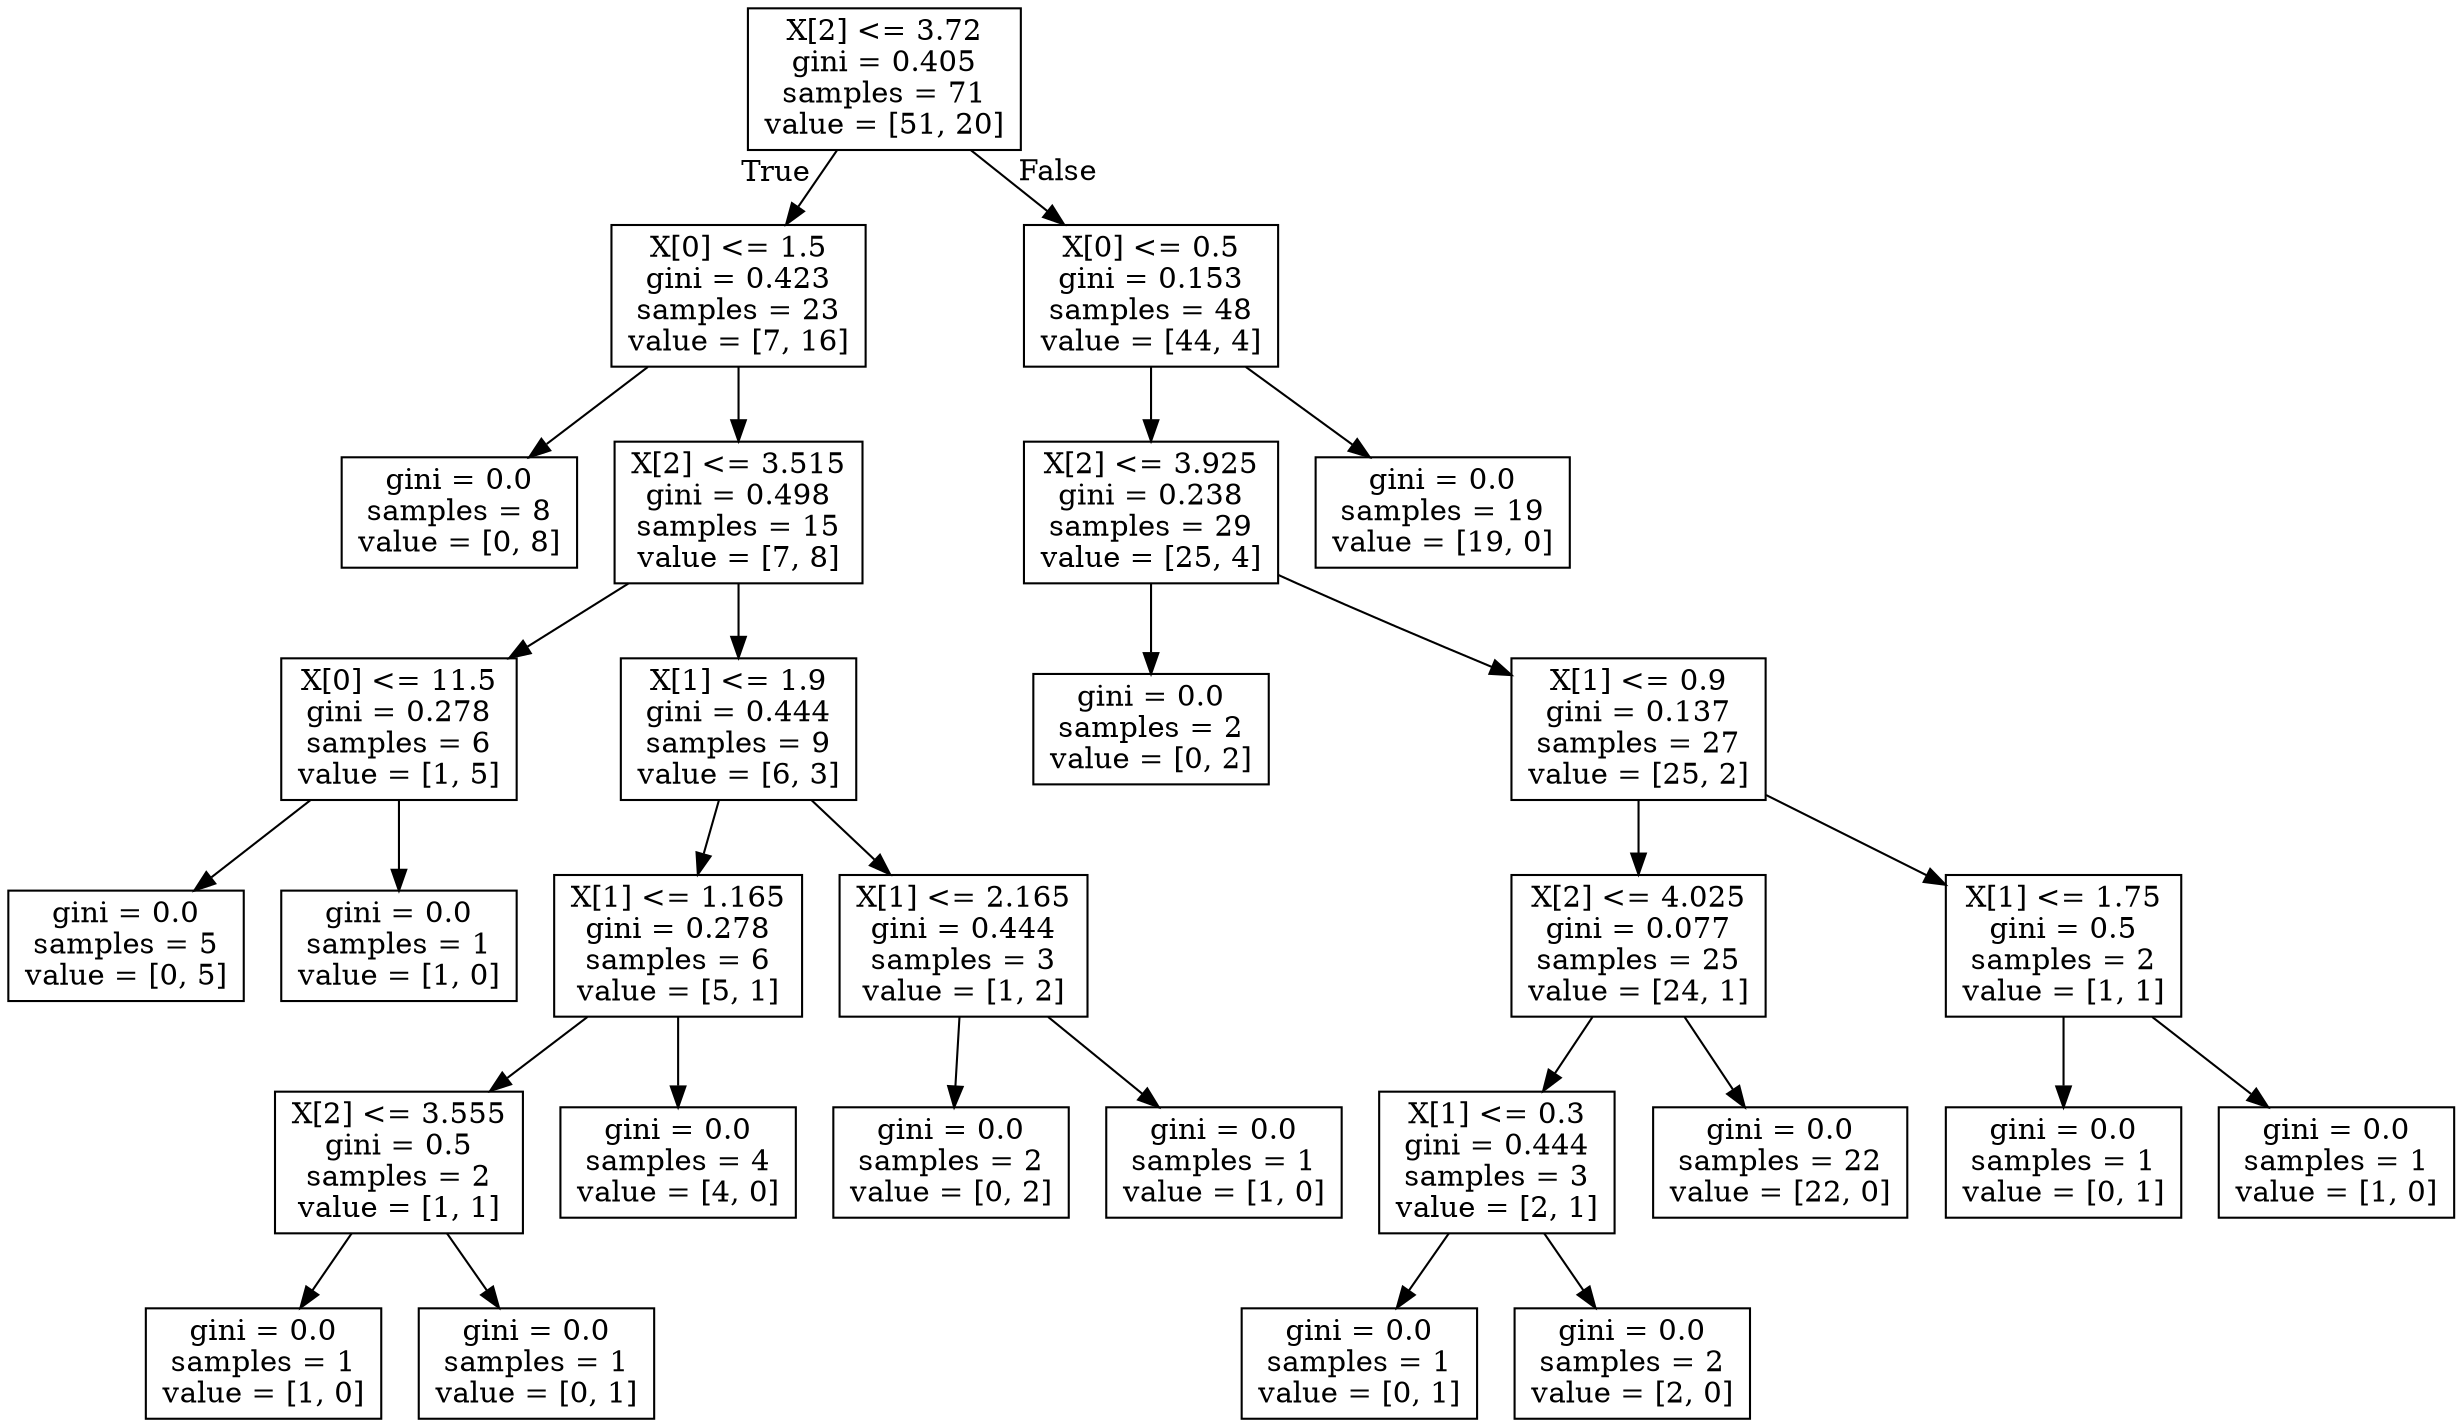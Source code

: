 digraph Tree {
node [shape=box] ;
0 [label="X[2] <= 3.72\ngini = 0.405\nsamples = 71\nvalue = [51, 20]"] ;
1 [label="X[0] <= 1.5\ngini = 0.423\nsamples = 23\nvalue = [7, 16]"] ;
0 -> 1 [labeldistance=2.5, labelangle=45, headlabel="True"] ;
2 [label="gini = 0.0\nsamples = 8\nvalue = [0, 8]"] ;
1 -> 2 ;
3 [label="X[2] <= 3.515\ngini = 0.498\nsamples = 15\nvalue = [7, 8]"] ;
1 -> 3 ;
4 [label="X[0] <= 11.5\ngini = 0.278\nsamples = 6\nvalue = [1, 5]"] ;
3 -> 4 ;
5 [label="gini = 0.0\nsamples = 5\nvalue = [0, 5]"] ;
4 -> 5 ;
6 [label="gini = 0.0\nsamples = 1\nvalue = [1, 0]"] ;
4 -> 6 ;
7 [label="X[1] <= 1.9\ngini = 0.444\nsamples = 9\nvalue = [6, 3]"] ;
3 -> 7 ;
8 [label="X[1] <= 1.165\ngini = 0.278\nsamples = 6\nvalue = [5, 1]"] ;
7 -> 8 ;
9 [label="X[2] <= 3.555\ngini = 0.5\nsamples = 2\nvalue = [1, 1]"] ;
8 -> 9 ;
10 [label="gini = 0.0\nsamples = 1\nvalue = [1, 0]"] ;
9 -> 10 ;
11 [label="gini = 0.0\nsamples = 1\nvalue = [0, 1]"] ;
9 -> 11 ;
12 [label="gini = 0.0\nsamples = 4\nvalue = [4, 0]"] ;
8 -> 12 ;
13 [label="X[1] <= 2.165\ngini = 0.444\nsamples = 3\nvalue = [1, 2]"] ;
7 -> 13 ;
14 [label="gini = 0.0\nsamples = 2\nvalue = [0, 2]"] ;
13 -> 14 ;
15 [label="gini = 0.0\nsamples = 1\nvalue = [1, 0]"] ;
13 -> 15 ;
16 [label="X[0] <= 0.5\ngini = 0.153\nsamples = 48\nvalue = [44, 4]"] ;
0 -> 16 [labeldistance=2.5, labelangle=-45, headlabel="False"] ;
17 [label="X[2] <= 3.925\ngini = 0.238\nsamples = 29\nvalue = [25, 4]"] ;
16 -> 17 ;
18 [label="gini = 0.0\nsamples = 2\nvalue = [0, 2]"] ;
17 -> 18 ;
19 [label="X[1] <= 0.9\ngini = 0.137\nsamples = 27\nvalue = [25, 2]"] ;
17 -> 19 ;
20 [label="X[2] <= 4.025\ngini = 0.077\nsamples = 25\nvalue = [24, 1]"] ;
19 -> 20 ;
21 [label="X[1] <= 0.3\ngini = 0.444\nsamples = 3\nvalue = [2, 1]"] ;
20 -> 21 ;
22 [label="gini = 0.0\nsamples = 1\nvalue = [0, 1]"] ;
21 -> 22 ;
23 [label="gini = 0.0\nsamples = 2\nvalue = [2, 0]"] ;
21 -> 23 ;
24 [label="gini = 0.0\nsamples = 22\nvalue = [22, 0]"] ;
20 -> 24 ;
25 [label="X[1] <= 1.75\ngini = 0.5\nsamples = 2\nvalue = [1, 1]"] ;
19 -> 25 ;
26 [label="gini = 0.0\nsamples = 1\nvalue = [0, 1]"] ;
25 -> 26 ;
27 [label="gini = 0.0\nsamples = 1\nvalue = [1, 0]"] ;
25 -> 27 ;
28 [label="gini = 0.0\nsamples = 19\nvalue = [19, 0]"] ;
16 -> 28 ;
}